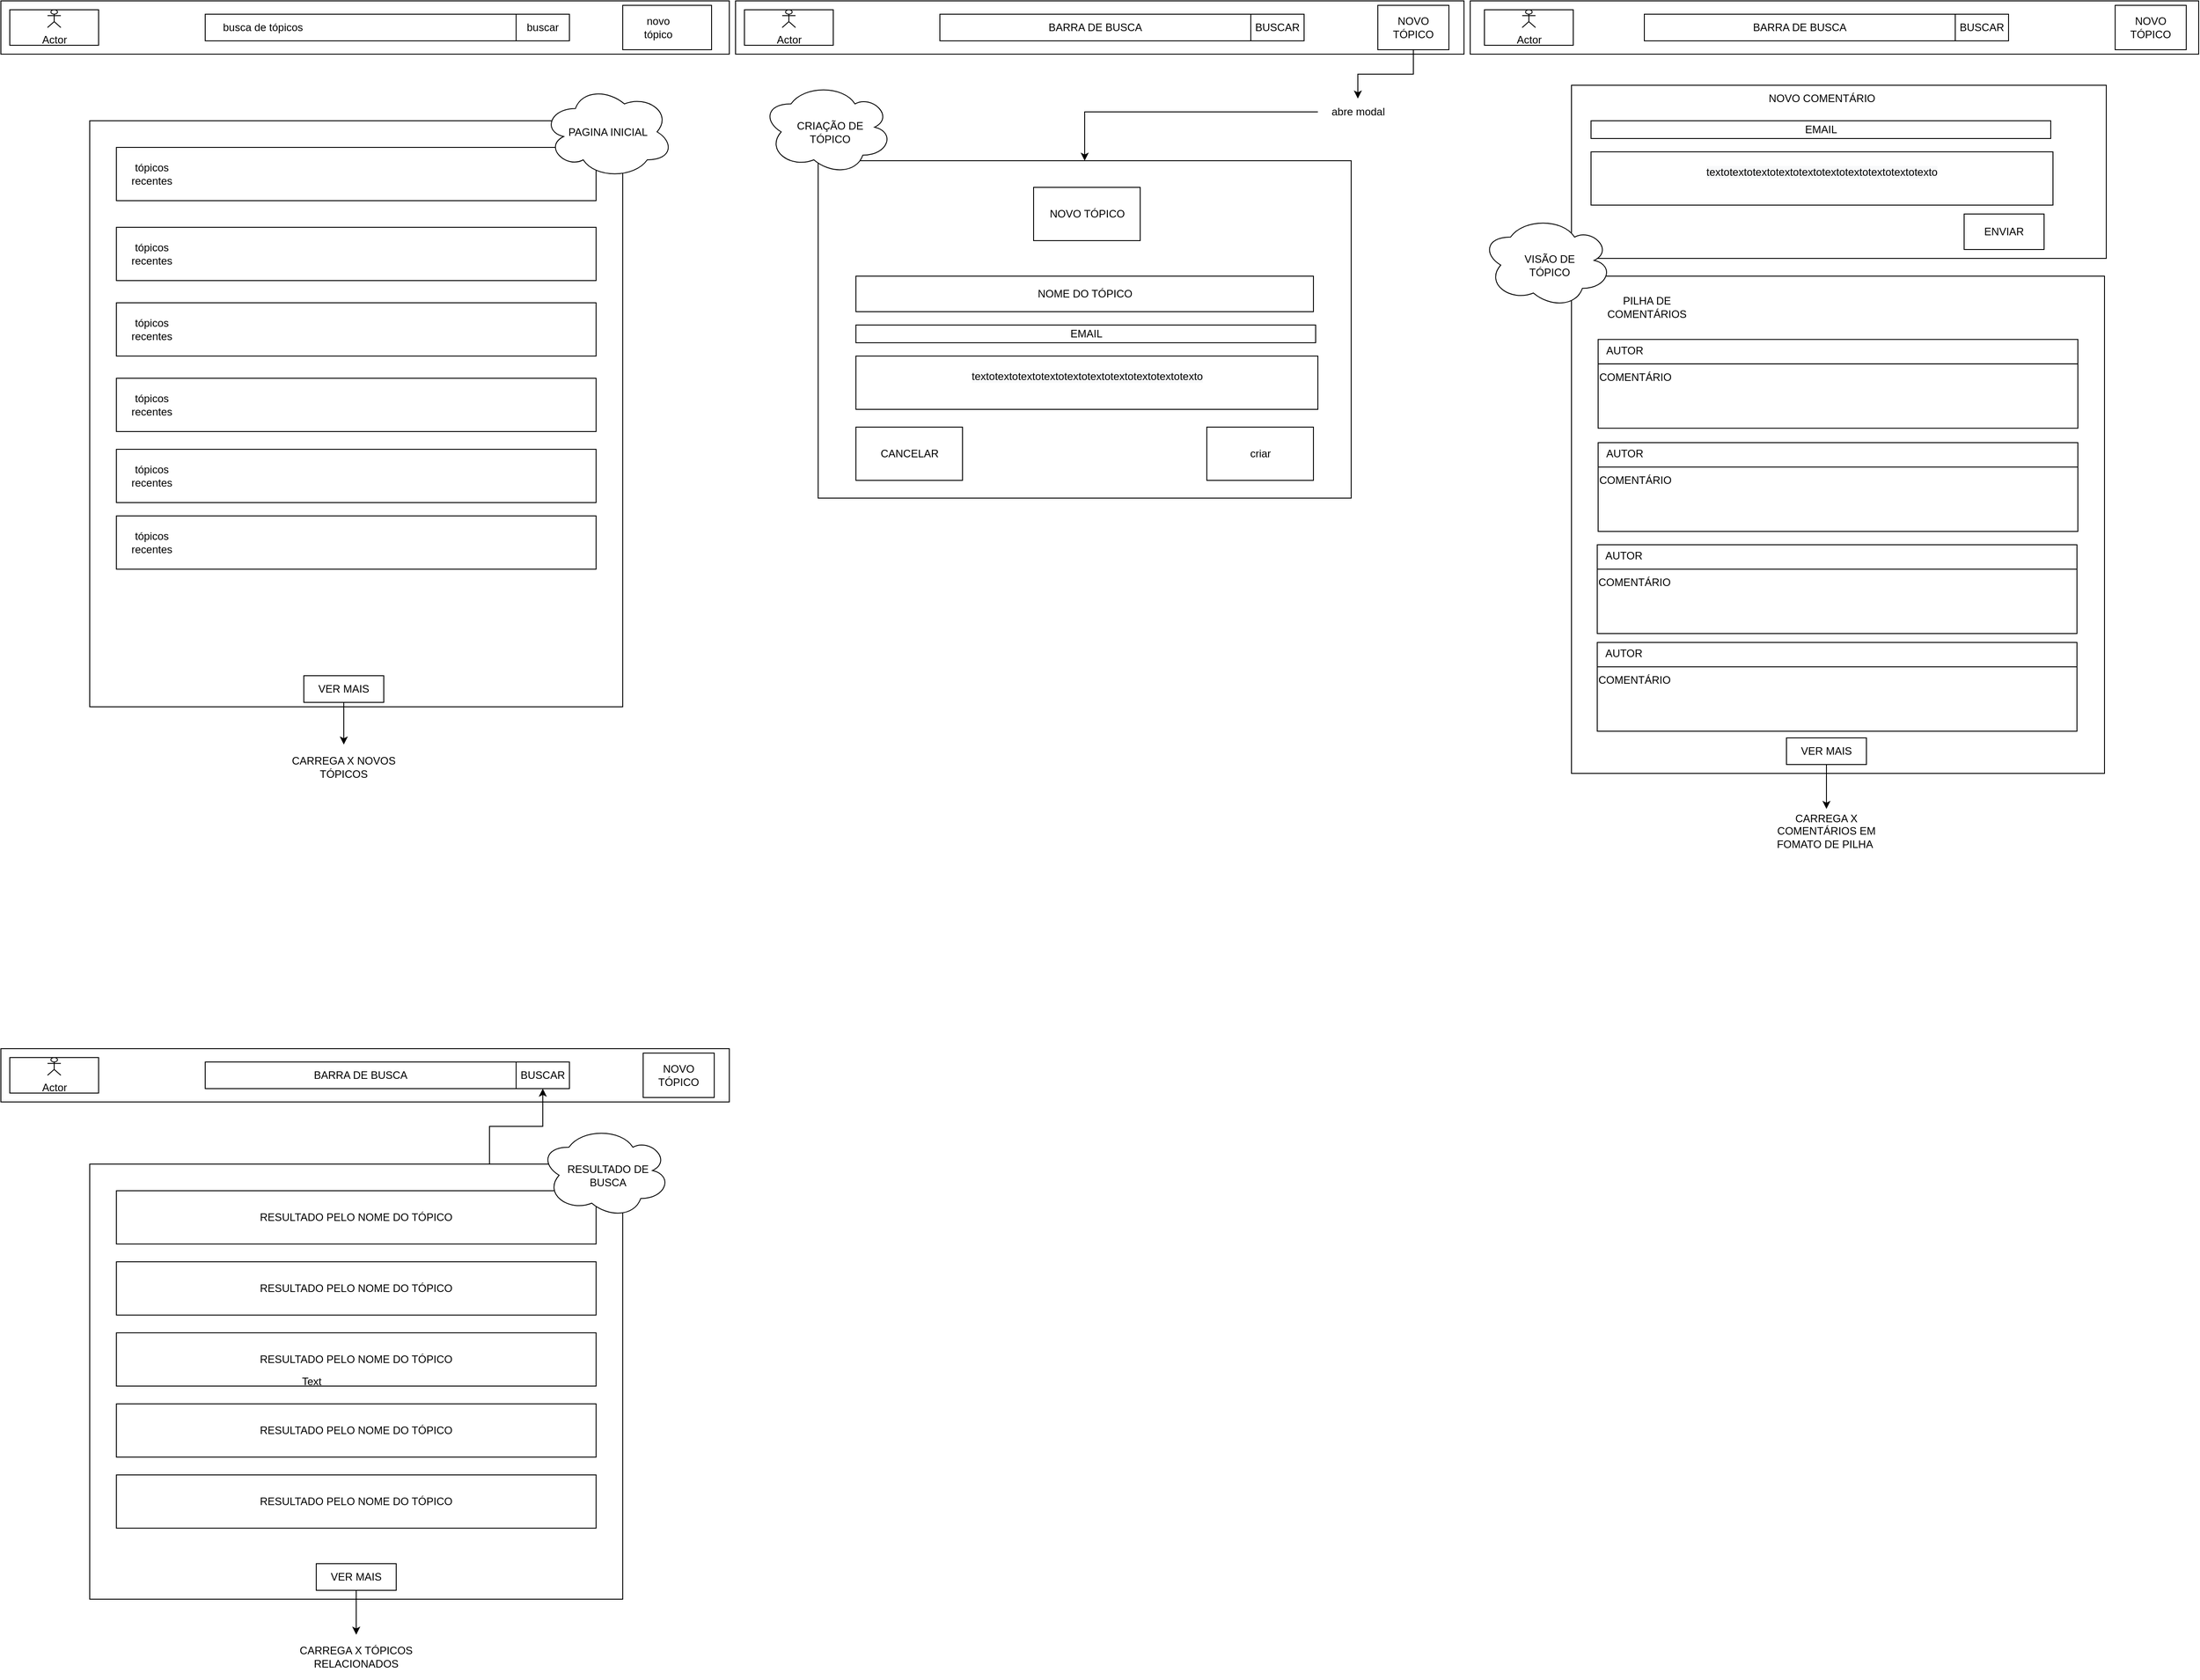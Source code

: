 <mxfile version="18.0.2" type="device"><diagram id="V-llGDkRWfwqKJ8oGfDT" name="Page-1"><mxGraphModel dx="2370" dy="1270" grid="1" gridSize="10" guides="1" tooltips="1" connect="1" arrows="1" fold="1" page="1" pageScale="1" pageWidth="827" pageHeight="1169" math="0" shadow="0"><root><mxCell id="0"/><mxCell id="1" parent="0"/><mxCell id="aFetpzJZjSPO5gUBcF4F-121" value="" style="rounded=0;whiteSpace=wrap;html=1;" vertex="1" parent="1"><mxGeometry x="1654" width="820" height="60" as="geometry"/></mxCell><mxCell id="aFetpzJZjSPO5gUBcF4F-1" value="" style="rounded=0;whiteSpace=wrap;html=1;" vertex="1" parent="1"><mxGeometry width="820" height="60" as="geometry"/></mxCell><mxCell id="aFetpzJZjSPO5gUBcF4F-3" value="" style="rounded=0;whiteSpace=wrap;html=1;" vertex="1" parent="1"><mxGeometry x="100" y="135" width="600" height="660" as="geometry"/></mxCell><mxCell id="aFetpzJZjSPO5gUBcF4F-6" value="" style="rounded=0;whiteSpace=wrap;html=1;" vertex="1" parent="1"><mxGeometry x="10" y="10" width="100" height="40" as="geometry"/></mxCell><mxCell id="aFetpzJZjSPO5gUBcF4F-7" value="Actor" style="shape=umlActor;verticalLabelPosition=bottom;verticalAlign=top;html=1;outlineConnect=0;" vertex="1" parent="1"><mxGeometry x="52.5" y="10" width="15" height="20" as="geometry"/></mxCell><mxCell id="aFetpzJZjSPO5gUBcF4F-8" value="" style="rounded=0;whiteSpace=wrap;html=1;" vertex="1" parent="1"><mxGeometry x="230" y="15" width="350" height="30" as="geometry"/></mxCell><mxCell id="aFetpzJZjSPO5gUBcF4F-10" value="" style="rounded=0;whiteSpace=wrap;html=1;" vertex="1" parent="1"><mxGeometry x="580" y="15" width="60" height="30" as="geometry"/></mxCell><mxCell id="aFetpzJZjSPO5gUBcF4F-11" value="" style="rounded=0;whiteSpace=wrap;html=1;" vertex="1" parent="1"><mxGeometry x="700" y="5" width="100" height="50" as="geometry"/></mxCell><mxCell id="aFetpzJZjSPO5gUBcF4F-15" value="novo tópico" style="text;html=1;strokeColor=none;fillColor=none;align=center;verticalAlign=middle;whiteSpace=wrap;rounded=0;" vertex="1" parent="1"><mxGeometry x="710" y="15" width="60" height="30" as="geometry"/></mxCell><mxCell id="aFetpzJZjSPO5gUBcF4F-16" value="buscar" style="text;html=1;strokeColor=none;fillColor=none;align=center;verticalAlign=middle;whiteSpace=wrap;rounded=0;" vertex="1" parent="1"><mxGeometry x="580" y="15" width="60" height="30" as="geometry"/></mxCell><mxCell id="aFetpzJZjSPO5gUBcF4F-32" value="" style="rounded=0;whiteSpace=wrap;html=1;" vertex="1" parent="1"><mxGeometry x="130" y="425" width="540" height="60" as="geometry"/></mxCell><mxCell id="aFetpzJZjSPO5gUBcF4F-34" value="" style="rounded=0;whiteSpace=wrap;html=1;" vertex="1" parent="1"><mxGeometry x="130" y="340" width="540" height="60" as="geometry"/></mxCell><mxCell id="aFetpzJZjSPO5gUBcF4F-35" value="" style="rounded=0;whiteSpace=wrap;html=1;" vertex="1" parent="1"><mxGeometry x="130" y="505" width="540" height="60" as="geometry"/></mxCell><mxCell id="aFetpzJZjSPO5gUBcF4F-36" value="" style="rounded=0;whiteSpace=wrap;html=1;" vertex="1" parent="1"><mxGeometry x="130" y="580" width="540" height="60" as="geometry"/></mxCell><mxCell id="aFetpzJZjSPO5gUBcF4F-37" value="tópicos recentes" style="text;html=1;strokeColor=none;fillColor=none;align=center;verticalAlign=middle;whiteSpace=wrap;rounded=0;" vertex="1" parent="1"><mxGeometry x="140" y="355" width="60" height="30" as="geometry"/></mxCell><mxCell id="aFetpzJZjSPO5gUBcF4F-38" value="busca de tópicos" style="text;html=1;strokeColor=none;fillColor=none;align=center;verticalAlign=middle;whiteSpace=wrap;rounded=0;" vertex="1" parent="1"><mxGeometry x="230" y="15" width="130" height="30" as="geometry"/></mxCell><mxCell id="aFetpzJZjSPO5gUBcF4F-39" value="tópicos recentes" style="text;html=1;strokeColor=none;fillColor=none;align=center;verticalAlign=middle;whiteSpace=wrap;rounded=0;" vertex="1" parent="1"><mxGeometry x="140" y="440" width="60" height="30" as="geometry"/></mxCell><mxCell id="aFetpzJZjSPO5gUBcF4F-40" value="tópicos recentes" style="text;html=1;strokeColor=none;fillColor=none;align=center;verticalAlign=middle;whiteSpace=wrap;rounded=0;" vertex="1" parent="1"><mxGeometry x="140" y="520" width="60" height="30" as="geometry"/></mxCell><mxCell id="aFetpzJZjSPO5gUBcF4F-41" value="tópicos recentes" style="text;html=1;strokeColor=none;fillColor=none;align=center;verticalAlign=middle;whiteSpace=wrap;rounded=0;" vertex="1" parent="1"><mxGeometry x="140" y="595" width="60" height="30" as="geometry"/></mxCell><mxCell id="aFetpzJZjSPO5gUBcF4F-42" value="" style="rounded=0;whiteSpace=wrap;html=1;" vertex="1" parent="1"><mxGeometry x="827" width="820" height="60" as="geometry"/></mxCell><mxCell id="aFetpzJZjSPO5gUBcF4F-43" value="" style="rounded=0;whiteSpace=wrap;html=1;" vertex="1" parent="1"><mxGeometry x="920" y="180" width="600" height="380" as="geometry"/></mxCell><mxCell id="aFetpzJZjSPO5gUBcF4F-45" value="" style="rounded=0;whiteSpace=wrap;html=1;" vertex="1" parent="1"><mxGeometry x="837" y="10" width="100" height="40" as="geometry"/></mxCell><mxCell id="aFetpzJZjSPO5gUBcF4F-46" value="Actor" style="shape=umlActor;verticalLabelPosition=bottom;verticalAlign=top;html=1;outlineConnect=0;" vertex="1" parent="1"><mxGeometry x="879.5" y="10" width="15" height="20" as="geometry"/></mxCell><mxCell id="aFetpzJZjSPO5gUBcF4F-47" value="BARRA DE BUSCA" style="rounded=0;whiteSpace=wrap;html=1;" vertex="1" parent="1"><mxGeometry x="1057" y="15" width="350" height="30" as="geometry"/></mxCell><mxCell id="aFetpzJZjSPO5gUBcF4F-48" value="BUSCAR" style="rounded=0;whiteSpace=wrap;html=1;" vertex="1" parent="1"><mxGeometry x="1407" y="15" width="60" height="30" as="geometry"/></mxCell><mxCell id="aFetpzJZjSPO5gUBcF4F-50" value="" style="edgeStyle=orthogonalEdgeStyle;rounded=0;orthogonalLoop=1;jettySize=auto;html=1;" edge="1" parent="1" source="aFetpzJZjSPO5gUBcF4F-80" target="aFetpzJZjSPO5gUBcF4F-60"><mxGeometry relative="1" as="geometry"><mxPoint x="1545" y="130" as="sourcePoint"/><mxPoint x="1500" y="115" as="targetPoint"/></mxGeometry></mxCell><mxCell id="aFetpzJZjSPO5gUBcF4F-53" value="NOME DO TÓPICO" style="rounded=0;whiteSpace=wrap;html=1;" vertex="1" parent="1"><mxGeometry x="962.5" y="310" width="515" height="40" as="geometry"/></mxCell><mxCell id="aFetpzJZjSPO5gUBcF4F-54" value="EMAIL" style="rounded=0;whiteSpace=wrap;html=1;" vertex="1" parent="1"><mxGeometry x="962.5" y="365" width="517.5" height="20" as="geometry"/></mxCell><mxCell id="aFetpzJZjSPO5gUBcF4F-57" value="&#10;&lt;span style=&quot;color: rgb(0, 0, 0); font-family: Helvetica; font-size: 12px; font-style: normal; font-variant-ligatures: normal; font-variant-caps: normal; font-weight: 400; letter-spacing: normal; orphans: 2; text-align: center; text-indent: 0px; text-transform: none; widows: 2; word-spacing: 0px; -webkit-text-stroke-width: 0px; background-color: rgb(248, 249, 250); text-decoration-thickness: initial; text-decoration-style: initial; text-decoration-color: initial; float: none; display: inline !important;&quot;&gt;textotextotextotextotextotextotextotextotextotexto&lt;/span&gt;&#10;&#10;" style="rounded=0;whiteSpace=wrap;html=1;" vertex="1" parent="1"><mxGeometry x="962.5" y="400" width="520" height="60" as="geometry"/></mxCell><mxCell id="aFetpzJZjSPO5gUBcF4F-59" style="edgeStyle=orthogonalEdgeStyle;rounded=0;orthogonalLoop=1;jettySize=auto;html=1;exitX=0;exitY=0.5;exitDx=0;exitDy=0;" edge="1" parent="1" source="aFetpzJZjSPO5gUBcF4F-60" target="aFetpzJZjSPO5gUBcF4F-43"><mxGeometry relative="1" as="geometry"/></mxCell><mxCell id="aFetpzJZjSPO5gUBcF4F-60" value="abre modal" style="text;html=1;strokeColor=none;fillColor=none;align=center;verticalAlign=middle;whiteSpace=wrap;rounded=0;" vertex="1" parent="1"><mxGeometry x="1482.5" y="110" width="90" height="30" as="geometry"/></mxCell><mxCell id="aFetpzJZjSPO5gUBcF4F-71" value="" style="rounded=0;whiteSpace=wrap;html=1;" vertex="1" parent="1"><mxGeometry x="130" y="255" width="540" height="60" as="geometry"/></mxCell><mxCell id="aFetpzJZjSPO5gUBcF4F-72" value="" style="rounded=0;whiteSpace=wrap;html=1;" vertex="1" parent="1"><mxGeometry x="130" y="165" width="540" height="60" as="geometry"/></mxCell><mxCell id="aFetpzJZjSPO5gUBcF4F-73" value="tópicos recentes" style="text;html=1;strokeColor=none;fillColor=none;align=center;verticalAlign=middle;whiteSpace=wrap;rounded=0;" vertex="1" parent="1"><mxGeometry x="140" y="270" width="60" height="30" as="geometry"/></mxCell><mxCell id="aFetpzJZjSPO5gUBcF4F-74" value="tópicos recentes" style="text;html=1;strokeColor=none;fillColor=none;align=center;verticalAlign=middle;whiteSpace=wrap;rounded=0;" vertex="1" parent="1"><mxGeometry x="140" y="180" width="60" height="30" as="geometry"/></mxCell><mxCell id="aFetpzJZjSPO5gUBcF4F-76" value="NOVO TÓPICO" style="rounded=0;whiteSpace=wrap;html=1;" vertex="1" parent="1"><mxGeometry x="1162.5" y="210" width="120" height="60" as="geometry"/></mxCell><mxCell id="aFetpzJZjSPO5gUBcF4F-77" value="criar" style="rounded=0;whiteSpace=wrap;html=1;" vertex="1" parent="1"><mxGeometry x="1357.5" y="480" width="120" height="60" as="geometry"/></mxCell><mxCell id="aFetpzJZjSPO5gUBcF4F-78" value="CANCELAR" style="rounded=0;whiteSpace=wrap;html=1;" vertex="1" parent="1"><mxGeometry x="962.5" y="480" width="120" height="60" as="geometry"/></mxCell><mxCell id="aFetpzJZjSPO5gUBcF4F-80" value="NOVO TÓPICO" style="rounded=0;whiteSpace=wrap;html=1;" vertex="1" parent="1"><mxGeometry x="1550" y="5" width="80" height="50" as="geometry"/></mxCell><mxCell id="aFetpzJZjSPO5gUBcF4F-102" value="" style="rounded=0;whiteSpace=wrap;html=1;" vertex="1" parent="1"><mxGeometry x="1670" y="10" width="100" height="40" as="geometry"/></mxCell><mxCell id="aFetpzJZjSPO5gUBcF4F-103" value="Actor" style="shape=umlActor;verticalLabelPosition=bottom;verticalAlign=top;html=1;outlineConnect=0;" vertex="1" parent="1"><mxGeometry x="1712.5" y="10" width="15" height="20" as="geometry"/></mxCell><mxCell id="aFetpzJZjSPO5gUBcF4F-122" value="NOVO TÓPICO" style="rounded=0;whiteSpace=wrap;html=1;" vertex="1" parent="1"><mxGeometry x="2380" y="5" width="80" height="50" as="geometry"/></mxCell><mxCell id="aFetpzJZjSPO5gUBcF4F-124" value="BARRA DE BUSCA" style="rounded=0;whiteSpace=wrap;html=1;" vertex="1" parent="1"><mxGeometry x="1850" y="15" width="350" height="30" as="geometry"/></mxCell><mxCell id="aFetpzJZjSPO5gUBcF4F-125" value="BUSCAR" style="rounded=0;whiteSpace=wrap;html=1;" vertex="1" parent="1"><mxGeometry x="2200" y="15" width="60" height="30" as="geometry"/></mxCell><mxCell id="aFetpzJZjSPO5gUBcF4F-127" value="" style="rounded=0;whiteSpace=wrap;html=1;" vertex="1" parent="1"><mxGeometry x="1768" y="95" width="602" height="195" as="geometry"/></mxCell><mxCell id="aFetpzJZjSPO5gUBcF4F-128" value="EMAIL" style="rounded=0;whiteSpace=wrap;html=1;" vertex="1" parent="1"><mxGeometry x="1790" y="135" width="517.5" height="20" as="geometry"/></mxCell><mxCell id="aFetpzJZjSPO5gUBcF4F-129" value="&#10;&lt;span style=&quot;color: rgb(0, 0, 0); font-family: Helvetica; font-size: 12px; font-style: normal; font-variant-ligatures: normal; font-variant-caps: normal; font-weight: 400; letter-spacing: normal; orphans: 2; text-align: center; text-indent: 0px; text-transform: none; widows: 2; word-spacing: 0px; -webkit-text-stroke-width: 0px; background-color: rgb(248, 249, 250); text-decoration-thickness: initial; text-decoration-style: initial; text-decoration-color: initial; float: none; display: inline !important;&quot;&gt;textotextotextotextotextotextotextotextotextotexto&lt;/span&gt;&#10;&#10;" style="rounded=0;whiteSpace=wrap;html=1;" vertex="1" parent="1"><mxGeometry x="1790" y="170" width="520" height="60" as="geometry"/></mxCell><mxCell id="aFetpzJZjSPO5gUBcF4F-130" value="ENVIAR" style="rounded=0;whiteSpace=wrap;html=1;" vertex="1" parent="1"><mxGeometry x="2210" y="240" width="90" height="40" as="geometry"/></mxCell><mxCell id="aFetpzJZjSPO5gUBcF4F-131" value="NOVO COMENTÁRIO" style="text;html=1;strokeColor=none;fillColor=none;align=center;verticalAlign=middle;whiteSpace=wrap;rounded=0;" vertex="1" parent="1"><mxGeometry x="1965" y="95" width="170" height="30" as="geometry"/></mxCell><mxCell id="aFetpzJZjSPO5gUBcF4F-101" value="" style="rounded=0;whiteSpace=wrap;html=1;" vertex="1" parent="1"><mxGeometry x="1768" y="310" width="600" height="560" as="geometry"/></mxCell><mxCell id="aFetpzJZjSPO5gUBcF4F-133" value="PILHA DE COMENTÁRIOS" style="text;html=1;strokeColor=none;fillColor=none;align=center;verticalAlign=middle;whiteSpace=wrap;rounded=0;" vertex="1" parent="1"><mxGeometry x="1798" y="320" width="110" height="50" as="geometry"/></mxCell><mxCell id="aFetpzJZjSPO5gUBcF4F-136" value="" style="group" vertex="1" connectable="0" parent="1"><mxGeometry x="1798" y="378.75" width="540" height="102.5" as="geometry"/></mxCell><mxCell id="aFetpzJZjSPO5gUBcF4F-109" value="" style="rounded=0;whiteSpace=wrap;html=1;" vertex="1" parent="aFetpzJZjSPO5gUBcF4F-136"><mxGeometry y="30" width="540" height="72.5" as="geometry"/></mxCell><mxCell id="aFetpzJZjSPO5gUBcF4F-117" value="" style="rounded=0;whiteSpace=wrap;html=1;" vertex="1" parent="aFetpzJZjSPO5gUBcF4F-136"><mxGeometry y="2.5" width="540" height="27.5" as="geometry"/></mxCell><mxCell id="aFetpzJZjSPO5gUBcF4F-134" value="AUTOR" style="text;html=1;strokeColor=none;fillColor=none;align=center;verticalAlign=middle;whiteSpace=wrap;rounded=0;" vertex="1" parent="aFetpzJZjSPO5gUBcF4F-136"><mxGeometry width="60" height="30" as="geometry"/></mxCell><mxCell id="aFetpzJZjSPO5gUBcF4F-135" value="COMENTÁRIO" style="text;html=1;strokeColor=none;fillColor=none;align=center;verticalAlign=middle;whiteSpace=wrap;rounded=0;" vertex="1" parent="aFetpzJZjSPO5gUBcF4F-136"><mxGeometry x="12" y="30" width="60" height="30" as="geometry"/></mxCell><mxCell id="aFetpzJZjSPO5gUBcF4F-137" value="" style="group" vertex="1" connectable="0" parent="1"><mxGeometry x="1798" y="495" width="540" height="102.5" as="geometry"/></mxCell><mxCell id="aFetpzJZjSPO5gUBcF4F-138" value="" style="rounded=0;whiteSpace=wrap;html=1;" vertex="1" parent="aFetpzJZjSPO5gUBcF4F-137"><mxGeometry y="30" width="540" height="72.5" as="geometry"/></mxCell><mxCell id="aFetpzJZjSPO5gUBcF4F-139" value="" style="rounded=0;whiteSpace=wrap;html=1;" vertex="1" parent="aFetpzJZjSPO5gUBcF4F-137"><mxGeometry y="2.5" width="540" height="27.5" as="geometry"/></mxCell><mxCell id="aFetpzJZjSPO5gUBcF4F-140" value="AUTOR" style="text;html=1;strokeColor=none;fillColor=none;align=center;verticalAlign=middle;whiteSpace=wrap;rounded=0;" vertex="1" parent="aFetpzJZjSPO5gUBcF4F-137"><mxGeometry width="60" height="30" as="geometry"/></mxCell><mxCell id="aFetpzJZjSPO5gUBcF4F-141" value="COMENTÁRIO" style="text;html=1;strokeColor=none;fillColor=none;align=center;verticalAlign=middle;whiteSpace=wrap;rounded=0;" vertex="1" parent="aFetpzJZjSPO5gUBcF4F-137"><mxGeometry x="12" y="30" width="60" height="30" as="geometry"/></mxCell><mxCell id="aFetpzJZjSPO5gUBcF4F-142" value="" style="group" vertex="1" connectable="0" parent="1"><mxGeometry x="1797" y="610" width="540" height="102.5" as="geometry"/></mxCell><mxCell id="aFetpzJZjSPO5gUBcF4F-143" value="" style="rounded=0;whiteSpace=wrap;html=1;" vertex="1" parent="aFetpzJZjSPO5gUBcF4F-142"><mxGeometry y="30" width="540" height="72.5" as="geometry"/></mxCell><mxCell id="aFetpzJZjSPO5gUBcF4F-144" value="" style="rounded=0;whiteSpace=wrap;html=1;" vertex="1" parent="aFetpzJZjSPO5gUBcF4F-142"><mxGeometry y="2.5" width="540" height="27.5" as="geometry"/></mxCell><mxCell id="aFetpzJZjSPO5gUBcF4F-145" value="AUTOR" style="text;html=1;strokeColor=none;fillColor=none;align=center;verticalAlign=middle;whiteSpace=wrap;rounded=0;" vertex="1" parent="aFetpzJZjSPO5gUBcF4F-142"><mxGeometry width="60" height="30" as="geometry"/></mxCell><mxCell id="aFetpzJZjSPO5gUBcF4F-146" value="COMENTÁRIO" style="text;html=1;strokeColor=none;fillColor=none;align=center;verticalAlign=middle;whiteSpace=wrap;rounded=0;" vertex="1" parent="aFetpzJZjSPO5gUBcF4F-142"><mxGeometry x="12" y="30" width="60" height="30" as="geometry"/></mxCell><mxCell id="aFetpzJZjSPO5gUBcF4F-147" style="edgeStyle=orthogonalEdgeStyle;rounded=0;orthogonalLoop=1;jettySize=auto;html=1;exitX=0.5;exitY=1;exitDx=0;exitDy=0;" edge="1" parent="1" source="aFetpzJZjSPO5gUBcF4F-101" target="aFetpzJZjSPO5gUBcF4F-101"><mxGeometry relative="1" as="geometry"/></mxCell><mxCell id="aFetpzJZjSPO5gUBcF4F-148" value="" style="group" vertex="1" connectable="0" parent="1"><mxGeometry x="1797" y="720" width="540" height="102.5" as="geometry"/></mxCell><mxCell id="aFetpzJZjSPO5gUBcF4F-149" value="" style="rounded=0;whiteSpace=wrap;html=1;" vertex="1" parent="aFetpzJZjSPO5gUBcF4F-148"><mxGeometry y="30" width="540" height="72.5" as="geometry"/></mxCell><mxCell id="aFetpzJZjSPO5gUBcF4F-150" value="" style="rounded=0;whiteSpace=wrap;html=1;" vertex="1" parent="aFetpzJZjSPO5gUBcF4F-148"><mxGeometry y="2.5" width="540" height="27.5" as="geometry"/></mxCell><mxCell id="aFetpzJZjSPO5gUBcF4F-151" value="AUTOR" style="text;html=1;strokeColor=none;fillColor=none;align=center;verticalAlign=middle;whiteSpace=wrap;rounded=0;" vertex="1" parent="aFetpzJZjSPO5gUBcF4F-148"><mxGeometry width="60" height="30" as="geometry"/></mxCell><mxCell id="aFetpzJZjSPO5gUBcF4F-152" value="COMENTÁRIO" style="text;html=1;strokeColor=none;fillColor=none;align=center;verticalAlign=middle;whiteSpace=wrap;rounded=0;" vertex="1" parent="aFetpzJZjSPO5gUBcF4F-148"><mxGeometry x="12" y="30" width="60" height="30" as="geometry"/></mxCell><mxCell id="aFetpzJZjSPO5gUBcF4F-155" style="edgeStyle=orthogonalEdgeStyle;rounded=0;orthogonalLoop=1;jettySize=auto;html=1;" edge="1" parent="1" source="aFetpzJZjSPO5gUBcF4F-156" target="aFetpzJZjSPO5gUBcF4F-154"><mxGeometry relative="1" as="geometry"><mxPoint x="2063.75" y="870" as="sourcePoint"/></mxGeometry></mxCell><mxCell id="aFetpzJZjSPO5gUBcF4F-154" value="CARREGA X COMENTÁRIOS EM FOMATO DE PILHA&amp;nbsp;" style="text;html=1;strokeColor=none;fillColor=none;align=center;verticalAlign=middle;whiteSpace=wrap;rounded=0;" vertex="1" parent="1"><mxGeometry x="1979" y="910" width="152" height="50" as="geometry"/></mxCell><mxCell id="aFetpzJZjSPO5gUBcF4F-156" value="VER MAIS" style="rounded=0;whiteSpace=wrap;html=1;" vertex="1" parent="1"><mxGeometry x="2010" y="830" width="90" height="30" as="geometry"/></mxCell><mxCell id="aFetpzJZjSPO5gUBcF4F-157" value="" style="rounded=0;whiteSpace=wrap;html=1;" vertex="1" parent="1"><mxGeometry y="1180" width="820" height="60" as="geometry"/></mxCell><mxCell id="aFetpzJZjSPO5gUBcF4F-158" value="" style="rounded=0;whiteSpace=wrap;html=1;" vertex="1" parent="1"><mxGeometry x="10" y="1190" width="100" height="40" as="geometry"/></mxCell><mxCell id="aFetpzJZjSPO5gUBcF4F-159" value="Actor" style="shape=umlActor;verticalLabelPosition=bottom;verticalAlign=top;html=1;outlineConnect=0;" vertex="1" parent="1"><mxGeometry x="52.5" y="1190" width="15" height="20" as="geometry"/></mxCell><mxCell id="aFetpzJZjSPO5gUBcF4F-160" value="BARRA DE BUSCA" style="rounded=0;whiteSpace=wrap;html=1;" vertex="1" parent="1"><mxGeometry x="230" y="1195" width="350" height="30" as="geometry"/></mxCell><mxCell id="aFetpzJZjSPO5gUBcF4F-161" value="BUSCAR" style="rounded=0;whiteSpace=wrap;html=1;" vertex="1" parent="1"><mxGeometry x="580" y="1195" width="60" height="30" as="geometry"/></mxCell><mxCell id="aFetpzJZjSPO5gUBcF4F-162" value="NOVO TÓPICO" style="rounded=0;whiteSpace=wrap;html=1;" vertex="1" parent="1"><mxGeometry x="723" y="1185" width="80" height="50" as="geometry"/></mxCell><mxCell id="aFetpzJZjSPO5gUBcF4F-193" value="IMPRESSÃO DOS TÓPICOS" style="edgeStyle=orthogonalEdgeStyle;rounded=0;orthogonalLoop=1;jettySize=auto;html=1;exitX=0.75;exitY=0;exitDx=0;exitDy=0;entryX=0.5;entryY=1;entryDx=0;entryDy=0;" edge="1" parent="1" source="aFetpzJZjSPO5gUBcF4F-163" target="aFetpzJZjSPO5gUBcF4F-161"><mxGeometry x="-0.414" y="-50" relative="1" as="geometry"><mxPoint x="-100" as="offset"/></mxGeometry></mxCell><mxCell id="aFetpzJZjSPO5gUBcF4F-163" value="" style="rounded=0;whiteSpace=wrap;html=1;" vertex="1" parent="1"><mxGeometry x="100" y="1310" width="600" height="490" as="geometry"/></mxCell><mxCell id="aFetpzJZjSPO5gUBcF4F-173" value="&lt;span style=&quot;&quot;&gt;RESULTADO PELO NOME DO TÓPICO&lt;/span&gt;" style="rounded=0;whiteSpace=wrap;html=1;" vertex="1" parent="1"><mxGeometry x="130" y="1340" width="540" height="60" as="geometry"/></mxCell><mxCell id="aFetpzJZjSPO5gUBcF4F-176" value="&lt;span style=&quot;&quot;&gt;RESULTADO PELO NOME DO TÓPICO&lt;/span&gt;" style="rounded=0;whiteSpace=wrap;html=1;" vertex="1" parent="1"><mxGeometry x="130" y="1420" width="540" height="60" as="geometry"/></mxCell><mxCell id="aFetpzJZjSPO5gUBcF4F-177" value="&lt;span style=&quot;&quot;&gt;RESULTADO PELO NOME DO TÓPICO&lt;/span&gt;" style="rounded=0;whiteSpace=wrap;html=1;" vertex="1" parent="1"><mxGeometry x="130" y="1500" width="540" height="60" as="geometry"/></mxCell><mxCell id="aFetpzJZjSPO5gUBcF4F-178" value="&lt;span style=&quot;&quot;&gt;RESULTADO PELO NOME DO TÓPICO&lt;/span&gt;" style="rounded=0;whiteSpace=wrap;html=1;" vertex="1" parent="1"><mxGeometry x="130" y="1580" width="540" height="60" as="geometry"/></mxCell><mxCell id="aFetpzJZjSPO5gUBcF4F-179" value="&lt;span style=&quot;&quot;&gt;RESULTADO PELO NOME DO TÓPICO&lt;/span&gt;" style="rounded=0;whiteSpace=wrap;html=1;" vertex="1" parent="1"><mxGeometry x="130" y="1660" width="540" height="60" as="geometry"/></mxCell><mxCell id="aFetpzJZjSPO5gUBcF4F-180" style="edgeStyle=orthogonalEdgeStyle;rounded=0;orthogonalLoop=1;jettySize=auto;html=1;exitX=0.5;exitY=1;exitDx=0;exitDy=0;" edge="1" parent="1"><mxGeometry relative="1" as="geometry"><mxPoint x="399" y="797.5" as="sourcePoint"/><mxPoint x="399" y="797.5" as="targetPoint"/></mxGeometry></mxCell><mxCell id="aFetpzJZjSPO5gUBcF4F-181" style="edgeStyle=orthogonalEdgeStyle;rounded=0;orthogonalLoop=1;jettySize=auto;html=1;" edge="1" parent="1" source="aFetpzJZjSPO5gUBcF4F-183" target="aFetpzJZjSPO5gUBcF4F-182"><mxGeometry relative="1" as="geometry"><mxPoint x="394.75" y="797.5" as="sourcePoint"/></mxGeometry></mxCell><mxCell id="aFetpzJZjSPO5gUBcF4F-182" value="CARREGA X NOVOS TÓPICOS" style="text;html=1;strokeColor=none;fillColor=none;align=center;verticalAlign=middle;whiteSpace=wrap;rounded=0;" vertex="1" parent="1"><mxGeometry x="310" y="837.5" width="152" height="50" as="geometry"/></mxCell><mxCell id="aFetpzJZjSPO5gUBcF4F-183" value="VER MAIS" style="rounded=0;whiteSpace=wrap;html=1;" vertex="1" parent="1"><mxGeometry x="341" y="760" width="90" height="30" as="geometry"/></mxCell><mxCell id="aFetpzJZjSPO5gUBcF4F-184" style="edgeStyle=orthogonalEdgeStyle;rounded=0;orthogonalLoop=1;jettySize=auto;html=1;exitX=0.5;exitY=1;exitDx=0;exitDy=0;" edge="1" parent="1"><mxGeometry relative="1" as="geometry"><mxPoint x="413" y="1800" as="sourcePoint"/><mxPoint x="413" y="1800" as="targetPoint"/></mxGeometry></mxCell><mxCell id="aFetpzJZjSPO5gUBcF4F-185" style="edgeStyle=orthogonalEdgeStyle;rounded=0;orthogonalLoop=1;jettySize=auto;html=1;" edge="1" parent="1" source="aFetpzJZjSPO5gUBcF4F-187" target="aFetpzJZjSPO5gUBcF4F-186"><mxGeometry relative="1" as="geometry"><mxPoint x="408.75" y="1800" as="sourcePoint"/></mxGeometry></mxCell><mxCell id="aFetpzJZjSPO5gUBcF4F-186" value="CARREGA X TÓPICOS RELACIONADOS" style="text;html=1;strokeColor=none;fillColor=none;align=center;verticalAlign=middle;whiteSpace=wrap;rounded=0;" vertex="1" parent="1"><mxGeometry x="324" y="1840" width="152" height="50" as="geometry"/></mxCell><mxCell id="aFetpzJZjSPO5gUBcF4F-187" value="VER MAIS" style="rounded=0;whiteSpace=wrap;html=1;" vertex="1" parent="1"><mxGeometry x="355" y="1760" width="90" height="30" as="geometry"/></mxCell><mxCell id="aFetpzJZjSPO5gUBcF4F-188" value="PAGINA INICIAL" style="ellipse;shape=cloud;whiteSpace=wrap;html=1;" vertex="1" parent="1"><mxGeometry x="610" y="95" width="147" height="105" as="geometry"/></mxCell><mxCell id="aFetpzJZjSPO5gUBcF4F-189" value="CRIAÇÃO DE &lt;br&gt;TÓPICO" style="ellipse;shape=cloud;whiteSpace=wrap;html=1;direction=west;" vertex="1" parent="1"><mxGeometry x="860" y="95" width="147" height="105" as="geometry"/></mxCell><mxCell id="aFetpzJZjSPO5gUBcF4F-190" value="VISÃO DE&lt;br&gt;TÓPICO" style="ellipse;shape=cloud;whiteSpace=wrap;html=1;direction=west;" vertex="1" parent="1"><mxGeometry x="1670" y="245" width="147" height="105" as="geometry"/></mxCell><mxCell id="aFetpzJZjSPO5gUBcF4F-191" value="RESULTADO DE&lt;br&gt;BUSCA" style="ellipse;shape=cloud;whiteSpace=wrap;html=1;direction=west;" vertex="1" parent="1"><mxGeometry x="610" y="1270" width="147" height="105" as="geometry"/></mxCell><mxCell id="aFetpzJZjSPO5gUBcF4F-192" value="Text" style="text;html=1;strokeColor=none;fillColor=none;align=center;verticalAlign=middle;whiteSpace=wrap;rounded=0;" vertex="1" parent="1"><mxGeometry x="320" y="1540" width="60" height="30" as="geometry"/></mxCell></root></mxGraphModel></diagram></mxfile>